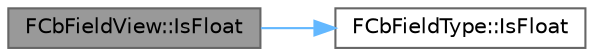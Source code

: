 digraph "FCbFieldView::IsFloat"
{
 // INTERACTIVE_SVG=YES
 // LATEX_PDF_SIZE
  bgcolor="transparent";
  edge [fontname=Helvetica,fontsize=10,labelfontname=Helvetica,labelfontsize=10];
  node [fontname=Helvetica,fontsize=10,shape=box,height=0.2,width=0.4];
  rankdir="LR";
  Node1 [id="Node000001",label="FCbFieldView::IsFloat",height=0.2,width=0.4,color="gray40", fillcolor="grey60", style="filled", fontcolor="black",tooltip="Whether the field is a float, or integer that supports implicit conversion."];
  Node1 -> Node2 [id="edge1_Node000001_Node000002",color="steelblue1",style="solid",tooltip=" "];
  Node2 [id="Node000002",label="FCbFieldType::IsFloat",height=0.2,width=0.4,color="grey40", fillcolor="white", style="filled",URL="$d3/d96/classFCbFieldType.html#a99ac53f91b5643da872540616499c5cf",tooltip="Whether the field is a float, or integer due to implicit conversion."];
}
